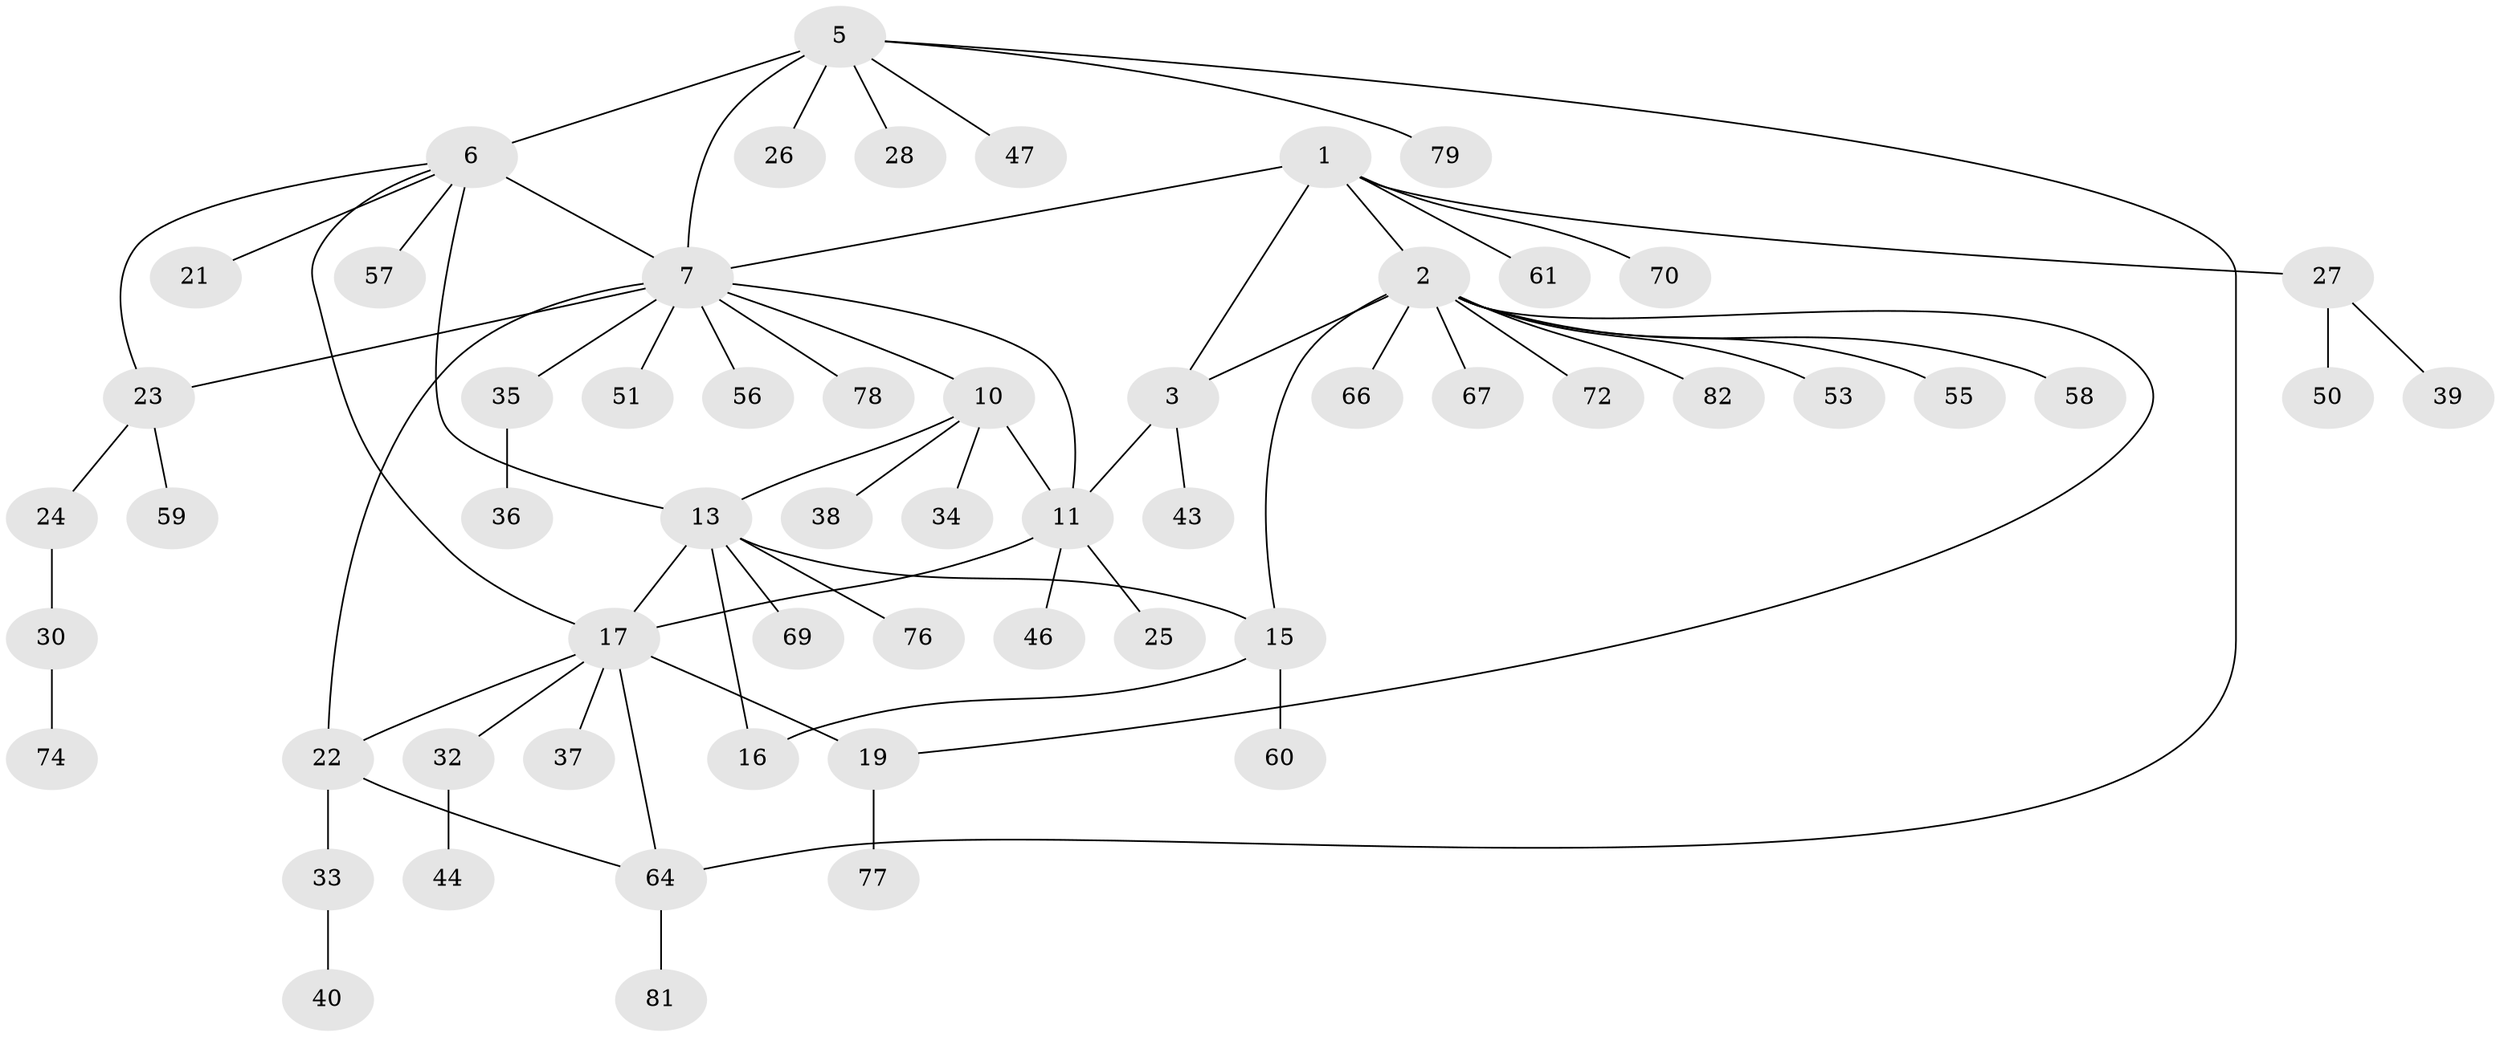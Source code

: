 // Generated by graph-tools (version 1.1) at 2025/24/03/03/25 07:24:12]
// undirected, 58 vertices, 71 edges
graph export_dot {
graph [start="1"]
  node [color=gray90,style=filled];
  1 [super="+42"];
  2 [super="+83"];
  3 [super="+4"];
  5 [super="+45"];
  6 [super="+8"];
  7 [super="+9"];
  10;
  11 [super="+12"];
  13 [super="+14"];
  15 [super="+54"];
  16 [super="+62"];
  17 [super="+18"];
  19 [super="+20"];
  21;
  22;
  23 [super="+80"];
  24;
  25;
  26;
  27 [super="+29"];
  28 [super="+31"];
  30 [super="+63"];
  32 [super="+52"];
  33 [super="+41"];
  34 [super="+73"];
  35;
  36;
  37 [super="+71"];
  38;
  39;
  40;
  43 [super="+48"];
  44;
  46;
  47 [super="+49"];
  50;
  51;
  53;
  55;
  56;
  57;
  58;
  59;
  60 [super="+65"];
  61;
  64 [super="+68"];
  66;
  67 [super="+75"];
  69;
  70;
  72;
  74;
  76;
  77;
  78;
  79;
  81;
  82;
  1 -- 2;
  1 -- 3 [weight=2];
  1 -- 7;
  1 -- 27;
  1 -- 61;
  1 -- 70;
  2 -- 3 [weight=2];
  2 -- 15;
  2 -- 19;
  2 -- 53;
  2 -- 55;
  2 -- 58;
  2 -- 66;
  2 -- 67;
  2 -- 72;
  2 -- 82;
  3 -- 43;
  3 -- 11;
  5 -- 6 [weight=2];
  5 -- 7;
  5 -- 26;
  5 -- 28;
  5 -- 79;
  5 -- 64;
  5 -- 47;
  6 -- 7 [weight=2];
  6 -- 21;
  6 -- 57;
  6 -- 13;
  6 -- 17;
  6 -- 23;
  7 -- 35;
  7 -- 51;
  7 -- 23;
  7 -- 22;
  7 -- 56;
  7 -- 10;
  7 -- 11 [weight=2];
  7 -- 78;
  10 -- 11 [weight=2];
  10 -- 34;
  10 -- 38;
  10 -- 13;
  11 -- 46;
  11 -- 25;
  11 -- 17;
  13 -- 15 [weight=2];
  13 -- 16 [weight=2];
  13 -- 17;
  13 -- 69;
  13 -- 76;
  15 -- 16;
  15 -- 60;
  17 -- 19 [weight=4];
  17 -- 32;
  17 -- 64;
  17 -- 37;
  17 -- 22;
  19 -- 77;
  22 -- 33;
  22 -- 64;
  23 -- 24;
  23 -- 59;
  24 -- 30;
  27 -- 39;
  27 -- 50;
  30 -- 74;
  32 -- 44;
  33 -- 40;
  35 -- 36;
  64 -- 81;
}
